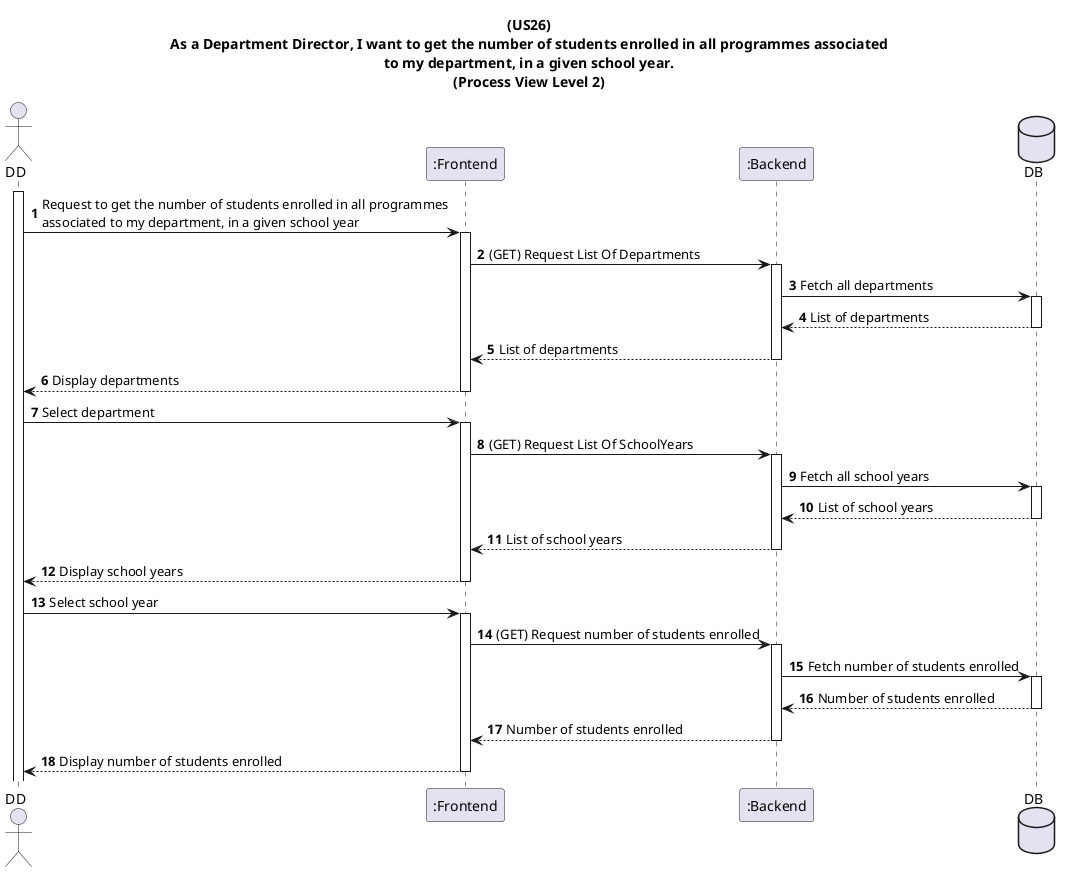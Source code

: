 @startuml
title: (US26)\nAs a Department Director, I want to get the number of students enrolled in all programmes associated\nto my department, in a given school year.\n(Process View Level 2)

actor DD
participant ":Frontend" as FE
participant ":Backend" as BE
database DB

autonumber

activate DD
DD -> FE++: Request to get the number of students enrolled in all programmes\nassociated to my department, in a given school year
FE -> BE++: (GET) Request List Of Departments
BE -> DB++: Fetch all departments
DB --> BE--: List of departments
BE --> FE--: List of departments
FE --> DD--: Display departments
DD -> FE++: Select department
FE -> BE++: (GET) Request List Of SchoolYears
BE -> DB++: Fetch all school years
DB --> BE--: List of school years
BE --> FE--: List of school years
FE --> DD--: Display school years
DD -> FE++: Select school year
FE -> BE++: (GET) Request number of students enrolled
BE -> DB++: Fetch number of students enrolled
DB --> BE--: Number of students enrolled
BE --> FE--: Number of students enrolled
FE --> DD--: Display number of students enrolled
@enduml